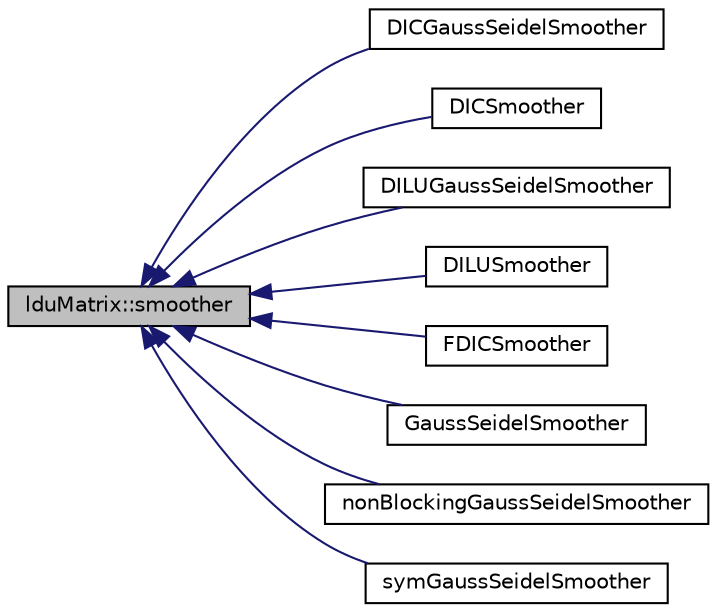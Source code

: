 digraph "lduMatrix::smoother"
{
  bgcolor="transparent";
  edge [fontname="Helvetica",fontsize="10",labelfontname="Helvetica",labelfontsize="10"];
  node [fontname="Helvetica",fontsize="10",shape=record];
  rankdir="LR";
  Node1 [label="lduMatrix::smoother",height=0.2,width=0.4,color="black", fillcolor="grey75", style="filled", fontcolor="black"];
  Node1 -> Node2 [dir="back",color="midnightblue",fontsize="10",style="solid",fontname="Helvetica"];
  Node2 [label="DICGaussSeidelSmoother",height=0.2,width=0.4,color="black",URL="$a00520.html",tooltip="Combined DIC/GaussSeidel smoother for symmetric matrices in which DIC smoothing is followed by GaussS..."];
  Node1 -> Node3 [dir="back",color="midnightblue",fontsize="10",style="solid",fontname="Helvetica"];
  Node3 [label="DICSmoother",height=0.2,width=0.4,color="black",URL="$a00522.html",tooltip="Simplified diagonal-based incomplete Cholesky smoother for symmetric matrices. "];
  Node1 -> Node4 [dir="back",color="midnightblue",fontsize="10",style="solid",fontname="Helvetica"];
  Node4 [label="DILUGaussSeidelSmoother",height=0.2,width=0.4,color="black",URL="$a00529.html",tooltip="Combined DILU/GaussSeidel smoother for asymmetric matrices in which DILU smoothing is followed by Gau..."];
  Node1 -> Node5 [dir="back",color="midnightblue",fontsize="10",style="solid",fontname="Helvetica"];
  Node5 [label="DILUSmoother",height=0.2,width=0.4,color="black",URL="$a00531.html",tooltip="Simplified diagonal-based incomplete LU smoother for asymmetric matrices. "];
  Node1 -> Node6 [dir="back",color="midnightblue",fontsize="10",style="solid",fontname="Helvetica"];
  Node6 [label="FDICSmoother",height=0.2,width=0.4,color="black",URL="$a00751.html",tooltip="Simplified diagonal-based incomplete Cholesky smoother for symmetric matrices. "];
  Node1 -> Node7 [dir="back",color="midnightblue",fontsize="10",style="solid",fontname="Helvetica"];
  Node7 [label="GaussSeidelSmoother",height=0.2,width=0.4,color="black",URL="$a00909.html",tooltip="A lduMatrix::smoother for Gauss-Seidel. "];
  Node1 -> Node8 [dir="back",color="midnightblue",fontsize="10",style="solid",fontname="Helvetica"];
  Node8 [label="nonBlockingGaussSeidelSmoother",height=0.2,width=0.4,color="black",URL="$a01618.html",tooltip="Variant of gaussSeidelSmoother that expects processor boundary cells to be sorted last and so can blo..."];
  Node1 -> Node9 [dir="back",color="midnightblue",fontsize="10",style="solid",fontname="Helvetica"];
  Node9 [label="symGaussSeidelSmoother",height=0.2,width=0.4,color="black",URL="$a02533.html",tooltip="A lduMatrix::smoother for symmetric Gauss-Seidel. "];
}
